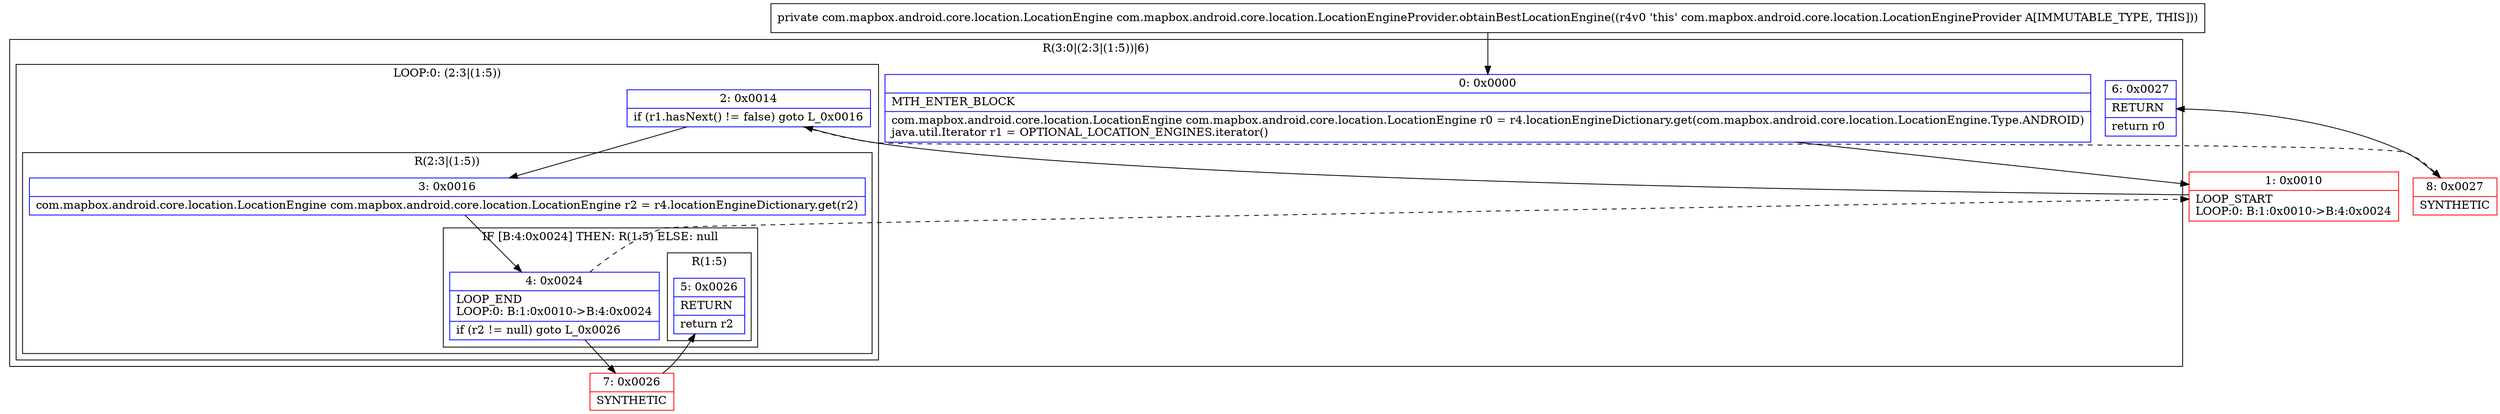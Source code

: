 digraph "CFG forcom.mapbox.android.core.location.LocationEngineProvider.obtainBestLocationEngine()Lcom\/mapbox\/android\/core\/location\/LocationEngine;" {
subgraph cluster_Region_234168168 {
label = "R(3:0|(2:3|(1:5))|6)";
node [shape=record,color=blue];
Node_0 [shape=record,label="{0\:\ 0x0000|MTH_ENTER_BLOCK\l|com.mapbox.android.core.location.LocationEngine com.mapbox.android.core.location.LocationEngine r0 = r4.locationEngineDictionary.get(com.mapbox.android.core.location.LocationEngine.Type.ANDROID)\ljava.util.Iterator r1 = OPTIONAL_LOCATION_ENGINES.iterator()\l}"];
subgraph cluster_LoopRegion_1520693289 {
label = "LOOP:0: (2:3|(1:5))";
node [shape=record,color=blue];
Node_2 [shape=record,label="{2\:\ 0x0014|if (r1.hasNext() != false) goto L_0x0016\l}"];
subgraph cluster_Region_253905489 {
label = "R(2:3|(1:5))";
node [shape=record,color=blue];
Node_3 [shape=record,label="{3\:\ 0x0016|com.mapbox.android.core.location.LocationEngine com.mapbox.android.core.location.LocationEngine r2 = r4.locationEngineDictionary.get(r2)\l}"];
subgraph cluster_IfRegion_317358625 {
label = "IF [B:4:0x0024] THEN: R(1:5) ELSE: null";
node [shape=record,color=blue];
Node_4 [shape=record,label="{4\:\ 0x0024|LOOP_END\lLOOP:0: B:1:0x0010\-\>B:4:0x0024\l|if (r2 != null) goto L_0x0026\l}"];
subgraph cluster_Region_1646939481 {
label = "R(1:5)";
node [shape=record,color=blue];
Node_5 [shape=record,label="{5\:\ 0x0026|RETURN\l|return r2\l}"];
}
}
}
}
Node_6 [shape=record,label="{6\:\ 0x0027|RETURN\l|return r0\l}"];
}
Node_1 [shape=record,color=red,label="{1\:\ 0x0010|LOOP_START\lLOOP:0: B:1:0x0010\-\>B:4:0x0024\l}"];
Node_7 [shape=record,color=red,label="{7\:\ 0x0026|SYNTHETIC\l}"];
Node_8 [shape=record,color=red,label="{8\:\ 0x0027|SYNTHETIC\l}"];
MethodNode[shape=record,label="{private com.mapbox.android.core.location.LocationEngine com.mapbox.android.core.location.LocationEngineProvider.obtainBestLocationEngine((r4v0 'this' com.mapbox.android.core.location.LocationEngineProvider A[IMMUTABLE_TYPE, THIS])) }"];
MethodNode -> Node_0;
Node_0 -> Node_1;
Node_2 -> Node_3;
Node_2 -> Node_8[style=dashed];
Node_3 -> Node_4;
Node_4 -> Node_1[style=dashed];
Node_4 -> Node_7;
Node_1 -> Node_2;
Node_7 -> Node_5;
Node_8 -> Node_6;
}

